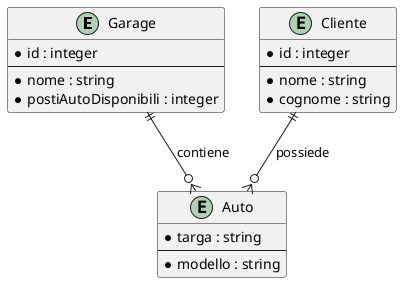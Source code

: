 @startuml Garage

entity "Garage" as garage {
    * id : integer
    --
    * nome : string
    * postiAutoDisponibili : integer
}

entity "Cliente" as cliente {
    * id : integer
    --
    * nome : string
    * cognome : string
}

entity "Auto" as auto {
    * targa : string
    --
    * modello : string
}

garage ||--o{ auto : contiene
cliente ||--o{ auto : possiede

@enduml
